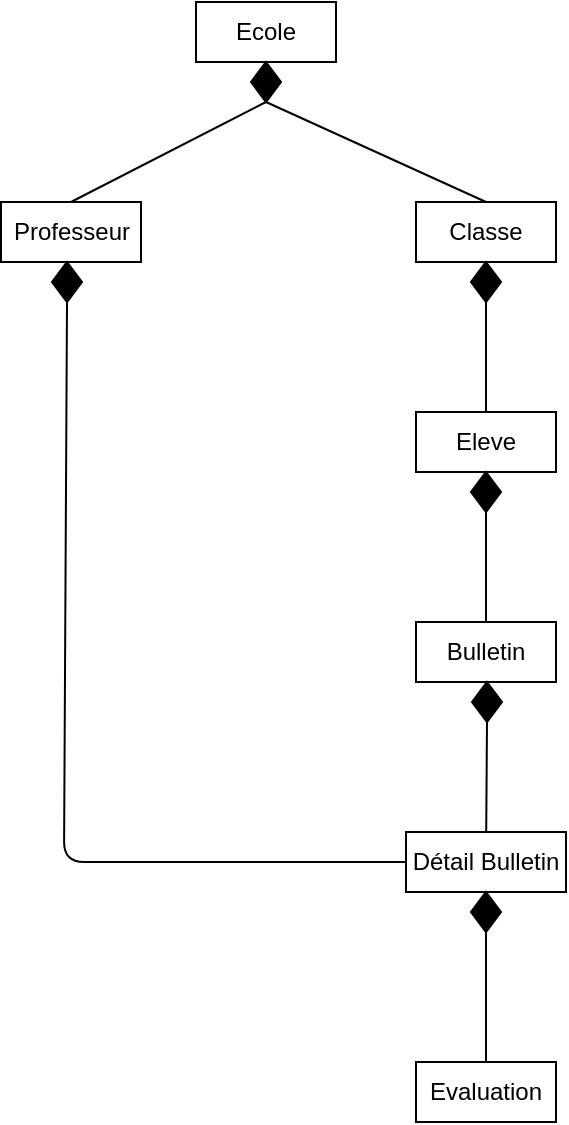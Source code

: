 <mxfile version="10.7.5" type="google"><diagram id="wh5jwBqOVrazJKXWm34x" name="Page-1"><mxGraphModel dx="1077" dy="621" grid="1" gridSize="10" guides="1" tooltips="1" connect="1" arrows="1" fold="1" page="1" pageScale="1" pageWidth="827" pageHeight="1169" math="0" shadow="0"><root><mxCell id="0"/><mxCell id="1" parent="0"/><mxCell id="tENN_8CNNsT1_UNtqL4Y-1" value="Ecole" style="rounded=0;whiteSpace=wrap;html=1;" vertex="1" parent="1"><mxGeometry x="160" y="10" width="70" height="30" as="geometry"/></mxCell><mxCell id="tENN_8CNNsT1_UNtqL4Y-2" value="Classe" style="rounded=0;whiteSpace=wrap;html=1;" vertex="1" parent="1"><mxGeometry x="270" y="110" width="70" height="30" as="geometry"/></mxCell><mxCell id="tENN_8CNNsT1_UNtqL4Y-3" value="Professeur" style="rounded=0;whiteSpace=wrap;html=1;" vertex="1" parent="1"><mxGeometry x="62.5" y="110" width="70" height="30" as="geometry"/></mxCell><mxCell id="tENN_8CNNsT1_UNtqL4Y-4" value="Eleve" style="rounded=0;whiteSpace=wrap;html=1;" vertex="1" parent="1"><mxGeometry x="270" y="215" width="70" height="30" as="geometry"/></mxCell><mxCell id="tENN_8CNNsT1_UNtqL4Y-5" value="Bulletin" style="rounded=0;whiteSpace=wrap;html=1;" vertex="1" parent="1"><mxGeometry x="270" y="320" width="70" height="30" as="geometry"/></mxCell><mxCell id="tENN_8CNNsT1_UNtqL4Y-6" value="Détail Bulletin" style="rounded=0;whiteSpace=wrap;html=1;" vertex="1" parent="1"><mxGeometry x="265" y="425" width="80" height="30" as="geometry"/></mxCell><mxCell id="tENN_8CNNsT1_UNtqL4Y-7" value="Evaluation" style="rounded=0;whiteSpace=wrap;html=1;" vertex="1" parent="1"><mxGeometry x="270" y="540" width="70" height="30" as="geometry"/></mxCell><mxCell id="tENN_8CNNsT1_UNtqL4Y-14" value="" style="endArrow=none;html=1;entryX=0.5;entryY=1;entryDx=0;entryDy=0;exitX=0.5;exitY=0;exitDx=0;exitDy=0;" edge="1" parent="1" source="tENN_8CNNsT1_UNtqL4Y-23" target="tENN_8CNNsT1_UNtqL4Y-4"><mxGeometry width="50" height="50" relative="1" as="geometry"><mxPoint x="160" y="640" as="sourcePoint"/><mxPoint x="210" y="590" as="targetPoint"/></mxGeometry></mxCell><mxCell id="tENN_8CNNsT1_UNtqL4Y-15" value="" style="endArrow=none;html=1;entryX=0.5;entryY=1;entryDx=0;entryDy=0;" edge="1" parent="1" source="tENN_8CNNsT1_UNtqL4Y-22" target="tENN_8CNNsT1_UNtqL4Y-5"><mxGeometry width="50" height="50" relative="1" as="geometry"><mxPoint x="160" y="640" as="sourcePoint"/><mxPoint x="210" y="590" as="targetPoint"/></mxGeometry></mxCell><mxCell id="tENN_8CNNsT1_UNtqL4Y-16" value="" style="endArrow=none;html=1;entryX=0.5;entryY=1;entryDx=0;entryDy=0;exitX=0.5;exitY=0;exitDx=0;exitDy=0;" edge="1" parent="1" source="tENN_8CNNsT1_UNtqL4Y-21" target="tENN_8CNNsT1_UNtqL4Y-6"><mxGeometry width="50" height="50" relative="1" as="geometry"><mxPoint x="160" y="640" as="sourcePoint"/><mxPoint x="210" y="590" as="targetPoint"/></mxGeometry></mxCell><mxCell id="tENN_8CNNsT1_UNtqL4Y-17" value="" style="rhombus;whiteSpace=wrap;html=1;strokeColor=#000000;fillColor=#000000;" vertex="1" parent="1"><mxGeometry x="187.5" y="40" width="15" height="20" as="geometry"/></mxCell><mxCell id="tENN_8CNNsT1_UNtqL4Y-18" value="" style="rhombus;whiteSpace=wrap;html=1;strokeColor=#000000;fillColor=#000000;" vertex="1" parent="1"><mxGeometry x="88" y="140" width="15" height="20" as="geometry"/></mxCell><mxCell id="tENN_8CNNsT1_UNtqL4Y-20" value="" style="rhombus;whiteSpace=wrap;html=1;strokeColor=#000000;fillColor=#000000;" vertex="1" parent="1"><mxGeometry x="297.5" y="140" width="15" height="20" as="geometry"/></mxCell><mxCell id="tENN_8CNNsT1_UNtqL4Y-23" value="" style="rhombus;whiteSpace=wrap;html=1;strokeColor=#000000;fillColor=#000000;" vertex="1" parent="1"><mxGeometry x="297.5" y="245" width="15" height="20" as="geometry"/></mxCell><mxCell id="tENN_8CNNsT1_UNtqL4Y-24" value="" style="endArrow=none;html=1;entryX=0.5;entryY=1;entryDx=0;entryDy=0;exitX=0.5;exitY=0;exitDx=0;exitDy=0;" edge="1" parent="1" source="tENN_8CNNsT1_UNtqL4Y-5" target="tENN_8CNNsT1_UNtqL4Y-23"><mxGeometry width="50" height="50" relative="1" as="geometry"><mxPoint x="304.429" y="320.429" as="sourcePoint"/><mxPoint x="304.429" y="244.714" as="targetPoint"/></mxGeometry></mxCell><mxCell id="tENN_8CNNsT1_UNtqL4Y-22" value="" style="rhombus;whiteSpace=wrap;html=1;strokeColor=#000000;fillColor=#000000;" vertex="1" parent="1"><mxGeometry x="298" y="350" width="15" height="20" as="geometry"/></mxCell><mxCell id="tENN_8CNNsT1_UNtqL4Y-31" value="" style="endArrow=none;html=1;entryX=0.5;entryY=1;entryDx=0;entryDy=0;" edge="1" parent="1" source="tENN_8CNNsT1_UNtqL4Y-6" target="tENN_8CNNsT1_UNtqL4Y-22"><mxGeometry width="50" height="50" relative="1" as="geometry"><mxPoint x="304.904" y="425" as="sourcePoint"/><mxPoint x="304.429" y="350.429" as="targetPoint"/></mxGeometry></mxCell><mxCell id="tENN_8CNNsT1_UNtqL4Y-21" value="" style="rhombus;whiteSpace=wrap;html=1;strokeColor=#000000;fillColor=#000000;" vertex="1" parent="1"><mxGeometry x="297.5" y="455" width="15" height="20" as="geometry"/></mxCell><mxCell id="tENN_8CNNsT1_UNtqL4Y-32" value="" style="endArrow=none;html=1;entryX=0.5;entryY=1;entryDx=0;entryDy=0;exitX=0.5;exitY=0;exitDx=0;exitDy=0;" edge="1" parent="1" source="tENN_8CNNsT1_UNtqL4Y-7" target="tENN_8CNNsT1_UNtqL4Y-21"><mxGeometry width="50" height="50" relative="1" as="geometry"><mxPoint x="304.429" y="540.429" as="sourcePoint"/><mxPoint x="304.429" y="454.714" as="targetPoint"/></mxGeometry></mxCell><mxCell id="tENN_8CNNsT1_UNtqL4Y-36" value="" style="endArrow=none;html=1;entryX=0.5;entryY=1;entryDx=0;entryDy=0;exitX=0.5;exitY=0;exitDx=0;exitDy=0;" edge="1" parent="1" source="tENN_8CNNsT1_UNtqL4Y-2" target="tENN_8CNNsT1_UNtqL4Y-17"><mxGeometry width="50" height="50" relative="1" as="geometry"><mxPoint x="60" y="640" as="sourcePoint"/><mxPoint x="110" y="590" as="targetPoint"/></mxGeometry></mxCell><mxCell id="tENN_8CNNsT1_UNtqL4Y-37" value="" style="endArrow=none;html=1;entryX=0.5;entryY=1;entryDx=0;entryDy=0;exitX=0.5;exitY=0;exitDx=0;exitDy=0;" edge="1" parent="1" source="tENN_8CNNsT1_UNtqL4Y-4" target="tENN_8CNNsT1_UNtqL4Y-20"><mxGeometry width="50" height="50" relative="1" as="geometry"><mxPoint x="304" y="210" as="sourcePoint"/><mxPoint x="110" y="590" as="targetPoint"/></mxGeometry></mxCell><mxCell id="tENN_8CNNsT1_UNtqL4Y-38" value="" style="endArrow=none;html=1;entryX=0.5;entryY=1;entryDx=0;entryDy=0;exitX=0.5;exitY=0;exitDx=0;exitDy=0;" edge="1" parent="1" source="tENN_8CNNsT1_UNtqL4Y-3" target="tENN_8CNNsT1_UNtqL4Y-17"><mxGeometry width="50" height="50" relative="1" as="geometry"><mxPoint x="60" y="640" as="sourcePoint"/><mxPoint x="110" y="590" as="targetPoint"/></mxGeometry></mxCell><mxCell id="tENN_8CNNsT1_UNtqL4Y-39" value="" style="endArrow=none;html=1;exitX=0;exitY=0.5;exitDx=0;exitDy=0;entryX=0.5;entryY=1;entryDx=0;entryDy=0;" edge="1" parent="1" source="tENN_8CNNsT1_UNtqL4Y-6" target="tENN_8CNNsT1_UNtqL4Y-18"><mxGeometry width="50" height="50" relative="1" as="geometry"><mxPoint x="60" y="640" as="sourcePoint"/><mxPoint x="100" y="220" as="targetPoint"/><Array as="points"><mxPoint x="94" y="440"/></Array></mxGeometry></mxCell></root></mxGraphModel></diagram></mxfile>
